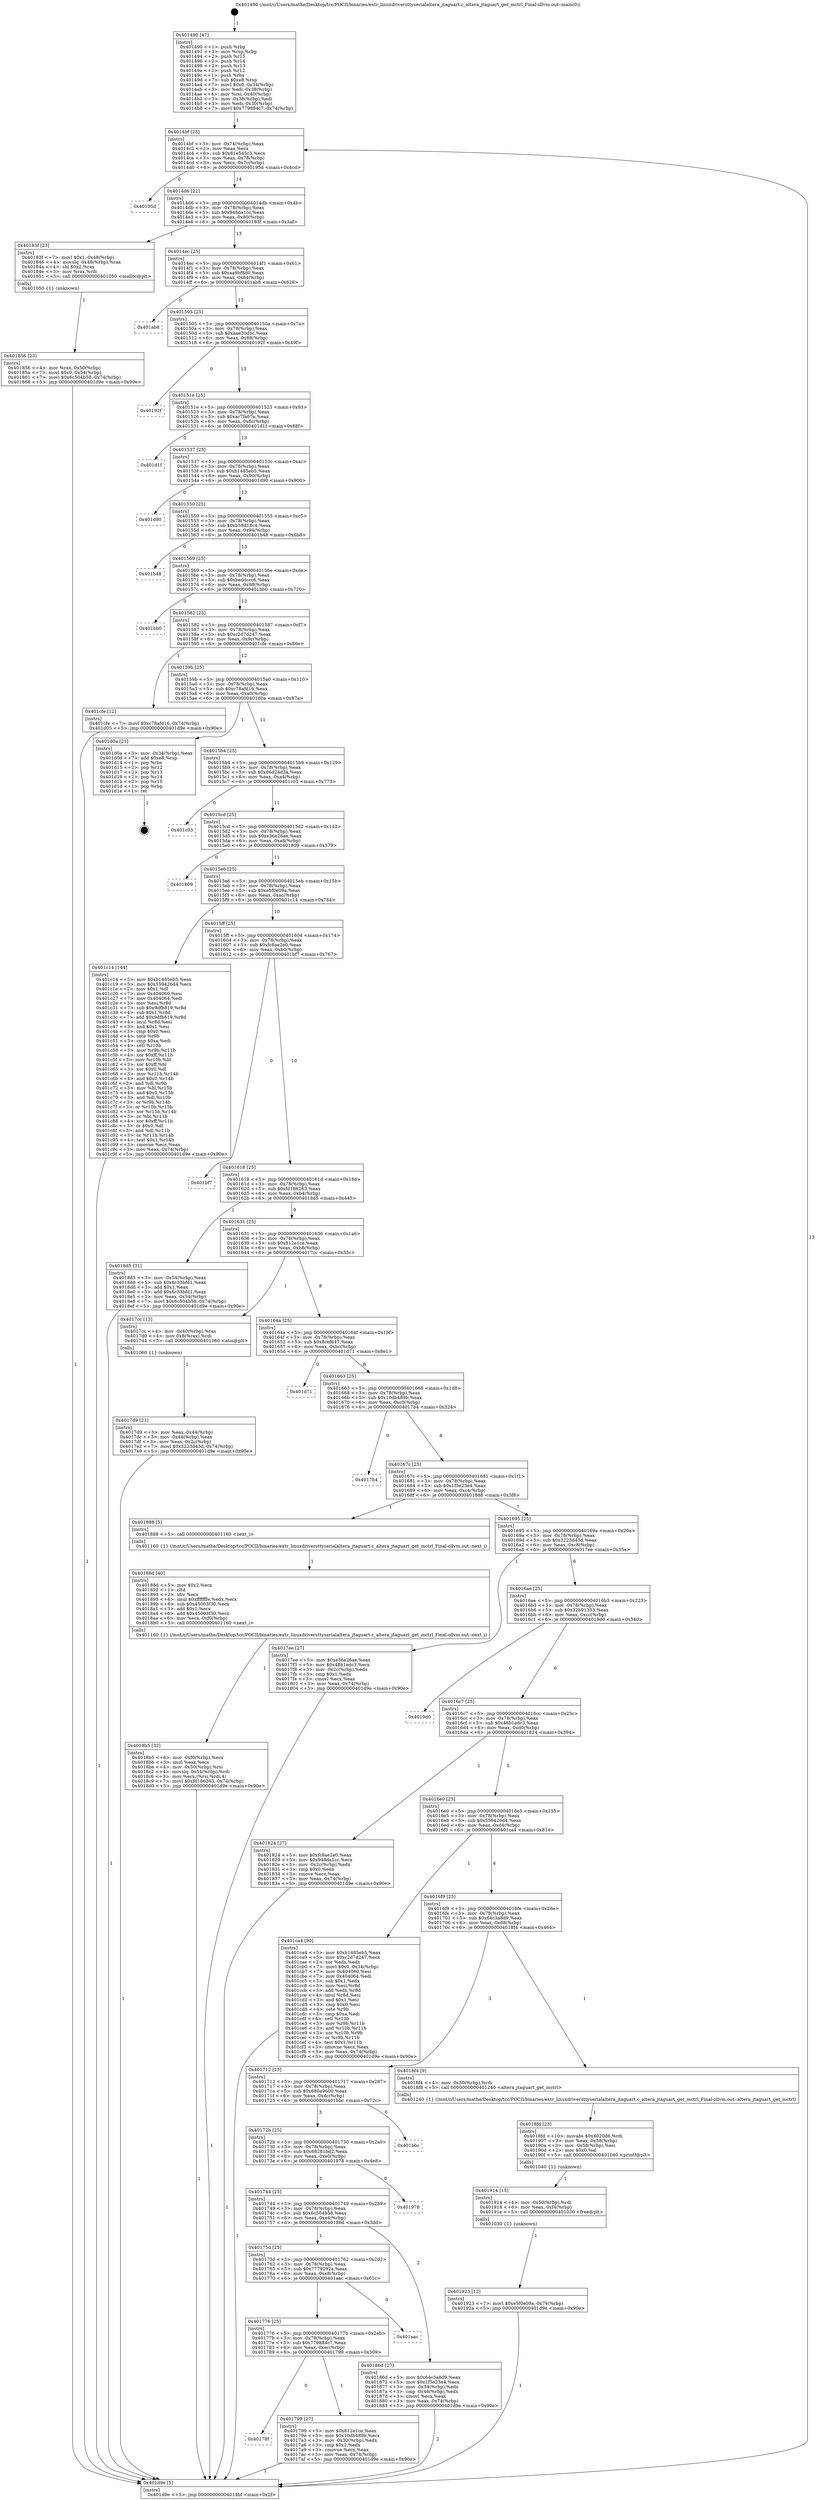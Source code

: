 digraph "0x401490" {
  label = "0x401490 (/mnt/c/Users/mathe/Desktop/tcc/POCII/binaries/extr_linuxdriversttyserialaltera_jtaguart.c_altera_jtaguart_get_mctrl_Final-ollvm.out::main(0))"
  labelloc = "t"
  node[shape=record]

  Entry [label="",width=0.3,height=0.3,shape=circle,fillcolor=black,style=filled]
  "0x4014bf" [label="{
     0x4014bf [23]\l
     | [instrs]\l
     &nbsp;&nbsp;0x4014bf \<+3\>: mov -0x74(%rbp),%eax\l
     &nbsp;&nbsp;0x4014c2 \<+2\>: mov %eax,%ecx\l
     &nbsp;&nbsp;0x4014c4 \<+6\>: sub $0x81e545c3,%ecx\l
     &nbsp;&nbsp;0x4014ca \<+3\>: mov %eax,-0x78(%rbp)\l
     &nbsp;&nbsp;0x4014cd \<+3\>: mov %ecx,-0x7c(%rbp)\l
     &nbsp;&nbsp;0x4014d0 \<+6\>: je 000000000040195d \<main+0x4cd\>\l
  }"]
  "0x40195d" [label="{
     0x40195d\l
  }", style=dashed]
  "0x4014d6" [label="{
     0x4014d6 [22]\l
     | [instrs]\l
     &nbsp;&nbsp;0x4014d6 \<+5\>: jmp 00000000004014db \<main+0x4b\>\l
     &nbsp;&nbsp;0x4014db \<+3\>: mov -0x78(%rbp),%eax\l
     &nbsp;&nbsp;0x4014de \<+5\>: sub $0x948da1cc,%eax\l
     &nbsp;&nbsp;0x4014e3 \<+3\>: mov %eax,-0x80(%rbp)\l
     &nbsp;&nbsp;0x4014e6 \<+6\>: je 000000000040183f \<main+0x3af\>\l
  }"]
  Exit [label="",width=0.3,height=0.3,shape=circle,fillcolor=black,style=filled,peripheries=2]
  "0x40183f" [label="{
     0x40183f [23]\l
     | [instrs]\l
     &nbsp;&nbsp;0x40183f \<+7\>: movl $0x1,-0x48(%rbp)\l
     &nbsp;&nbsp;0x401846 \<+4\>: movslq -0x48(%rbp),%rax\l
     &nbsp;&nbsp;0x40184a \<+4\>: shl $0x2,%rax\l
     &nbsp;&nbsp;0x40184e \<+3\>: mov %rax,%rdi\l
     &nbsp;&nbsp;0x401851 \<+5\>: call 0000000000401050 \<malloc@plt\>\l
     | [calls]\l
     &nbsp;&nbsp;0x401050 \{1\} (unknown)\l
  }"]
  "0x4014ec" [label="{
     0x4014ec [25]\l
     | [instrs]\l
     &nbsp;&nbsp;0x4014ec \<+5\>: jmp 00000000004014f1 \<main+0x61\>\l
     &nbsp;&nbsp;0x4014f1 \<+3\>: mov -0x78(%rbp),%eax\l
     &nbsp;&nbsp;0x4014f4 \<+5\>: sub $0xaa9bf8d0,%eax\l
     &nbsp;&nbsp;0x4014f9 \<+6\>: mov %eax,-0x84(%rbp)\l
     &nbsp;&nbsp;0x4014ff \<+6\>: je 0000000000401ab8 \<main+0x628\>\l
  }"]
  "0x401923" [label="{
     0x401923 [12]\l
     | [instrs]\l
     &nbsp;&nbsp;0x401923 \<+7\>: movl $0xe5f0e09a,-0x74(%rbp)\l
     &nbsp;&nbsp;0x40192a \<+5\>: jmp 0000000000401d9e \<main+0x90e\>\l
  }"]
  "0x401ab8" [label="{
     0x401ab8\l
  }", style=dashed]
  "0x401505" [label="{
     0x401505 [25]\l
     | [instrs]\l
     &nbsp;&nbsp;0x401505 \<+5\>: jmp 000000000040150a \<main+0x7a\>\l
     &nbsp;&nbsp;0x40150a \<+3\>: mov -0x78(%rbp),%eax\l
     &nbsp;&nbsp;0x40150d \<+5\>: sub $0xaae20d3c,%eax\l
     &nbsp;&nbsp;0x401512 \<+6\>: mov %eax,-0x88(%rbp)\l
     &nbsp;&nbsp;0x401518 \<+6\>: je 000000000040192f \<main+0x49f\>\l
  }"]
  "0x401914" [label="{
     0x401914 [15]\l
     | [instrs]\l
     &nbsp;&nbsp;0x401914 \<+4\>: mov -0x50(%rbp),%rdi\l
     &nbsp;&nbsp;0x401918 \<+6\>: mov %eax,-0xf4(%rbp)\l
     &nbsp;&nbsp;0x40191e \<+5\>: call 0000000000401030 \<free@plt\>\l
     | [calls]\l
     &nbsp;&nbsp;0x401030 \{1\} (unknown)\l
  }"]
  "0x40192f" [label="{
     0x40192f\l
  }", style=dashed]
  "0x40151e" [label="{
     0x40151e [25]\l
     | [instrs]\l
     &nbsp;&nbsp;0x40151e \<+5\>: jmp 0000000000401523 \<main+0x93\>\l
     &nbsp;&nbsp;0x401523 \<+3\>: mov -0x78(%rbp),%eax\l
     &nbsp;&nbsp;0x401526 \<+5\>: sub $0xac7fa67e,%eax\l
     &nbsp;&nbsp;0x40152b \<+6\>: mov %eax,-0x8c(%rbp)\l
     &nbsp;&nbsp;0x401531 \<+6\>: je 0000000000401d1f \<main+0x88f\>\l
  }"]
  "0x4018fd" [label="{
     0x4018fd [23]\l
     | [instrs]\l
     &nbsp;&nbsp;0x4018fd \<+10\>: movabs $0x4020d6,%rdi\l
     &nbsp;&nbsp;0x401907 \<+3\>: mov %eax,-0x58(%rbp)\l
     &nbsp;&nbsp;0x40190a \<+3\>: mov -0x58(%rbp),%esi\l
     &nbsp;&nbsp;0x40190d \<+2\>: mov $0x0,%al\l
     &nbsp;&nbsp;0x40190f \<+5\>: call 0000000000401040 \<printf@plt\>\l
     | [calls]\l
     &nbsp;&nbsp;0x401040 \{1\} (unknown)\l
  }"]
  "0x401d1f" [label="{
     0x401d1f\l
  }", style=dashed]
  "0x401537" [label="{
     0x401537 [25]\l
     | [instrs]\l
     &nbsp;&nbsp;0x401537 \<+5\>: jmp 000000000040153c \<main+0xac\>\l
     &nbsp;&nbsp;0x40153c \<+3\>: mov -0x78(%rbp),%eax\l
     &nbsp;&nbsp;0x40153f \<+5\>: sub $0xb1485eb5,%eax\l
     &nbsp;&nbsp;0x401544 \<+6\>: mov %eax,-0x90(%rbp)\l
     &nbsp;&nbsp;0x40154a \<+6\>: je 0000000000401d90 \<main+0x900\>\l
  }"]
  "0x4018b5" [label="{
     0x4018b5 [32]\l
     | [instrs]\l
     &nbsp;&nbsp;0x4018b5 \<+6\>: mov -0xf0(%rbp),%ecx\l
     &nbsp;&nbsp;0x4018bb \<+3\>: imul %eax,%ecx\l
     &nbsp;&nbsp;0x4018be \<+4\>: mov -0x50(%rbp),%rsi\l
     &nbsp;&nbsp;0x4018c2 \<+4\>: movslq -0x54(%rbp),%rdi\l
     &nbsp;&nbsp;0x4018c6 \<+3\>: mov %ecx,(%rsi,%rdi,4)\l
     &nbsp;&nbsp;0x4018c9 \<+7\>: movl $0xfd186263,-0x74(%rbp)\l
     &nbsp;&nbsp;0x4018d0 \<+5\>: jmp 0000000000401d9e \<main+0x90e\>\l
  }"]
  "0x401d90" [label="{
     0x401d90\l
  }", style=dashed]
  "0x401550" [label="{
     0x401550 [25]\l
     | [instrs]\l
     &nbsp;&nbsp;0x401550 \<+5\>: jmp 0000000000401555 \<main+0xc5\>\l
     &nbsp;&nbsp;0x401555 \<+3\>: mov -0x78(%rbp),%eax\l
     &nbsp;&nbsp;0x401558 \<+5\>: sub $0xb58d18c4,%eax\l
     &nbsp;&nbsp;0x40155d \<+6\>: mov %eax,-0x94(%rbp)\l
     &nbsp;&nbsp;0x401563 \<+6\>: je 0000000000401b48 \<main+0x6b8\>\l
  }"]
  "0x40188d" [label="{
     0x40188d [40]\l
     | [instrs]\l
     &nbsp;&nbsp;0x40188d \<+5\>: mov $0x2,%ecx\l
     &nbsp;&nbsp;0x401892 \<+1\>: cltd\l
     &nbsp;&nbsp;0x401893 \<+2\>: idiv %ecx\l
     &nbsp;&nbsp;0x401895 \<+6\>: imul $0xfffffffe,%edx,%ecx\l
     &nbsp;&nbsp;0x40189b \<+6\>: sub $0x45003f30,%ecx\l
     &nbsp;&nbsp;0x4018a1 \<+3\>: add $0x1,%ecx\l
     &nbsp;&nbsp;0x4018a4 \<+6\>: add $0x45003f30,%ecx\l
     &nbsp;&nbsp;0x4018aa \<+6\>: mov %ecx,-0xf0(%rbp)\l
     &nbsp;&nbsp;0x4018b0 \<+5\>: call 0000000000401160 \<next_i\>\l
     | [calls]\l
     &nbsp;&nbsp;0x401160 \{1\} (/mnt/c/Users/mathe/Desktop/tcc/POCII/binaries/extr_linuxdriversttyserialaltera_jtaguart.c_altera_jtaguart_get_mctrl_Final-ollvm.out::next_i)\l
  }"]
  "0x401b48" [label="{
     0x401b48\l
  }", style=dashed]
  "0x401569" [label="{
     0x401569 [25]\l
     | [instrs]\l
     &nbsp;&nbsp;0x401569 \<+5\>: jmp 000000000040156e \<main+0xde\>\l
     &nbsp;&nbsp;0x40156e \<+3\>: mov -0x78(%rbp),%eax\l
     &nbsp;&nbsp;0x401571 \<+5\>: sub $0xbeddccc6,%eax\l
     &nbsp;&nbsp;0x401576 \<+6\>: mov %eax,-0x98(%rbp)\l
     &nbsp;&nbsp;0x40157c \<+6\>: je 0000000000401bb0 \<main+0x720\>\l
  }"]
  "0x401856" [label="{
     0x401856 [23]\l
     | [instrs]\l
     &nbsp;&nbsp;0x401856 \<+4\>: mov %rax,-0x50(%rbp)\l
     &nbsp;&nbsp;0x40185a \<+7\>: movl $0x0,-0x54(%rbp)\l
     &nbsp;&nbsp;0x401861 \<+7\>: movl $0x6c504b58,-0x74(%rbp)\l
     &nbsp;&nbsp;0x401868 \<+5\>: jmp 0000000000401d9e \<main+0x90e\>\l
  }"]
  "0x401bb0" [label="{
     0x401bb0\l
  }", style=dashed]
  "0x401582" [label="{
     0x401582 [25]\l
     | [instrs]\l
     &nbsp;&nbsp;0x401582 \<+5\>: jmp 0000000000401587 \<main+0xf7\>\l
     &nbsp;&nbsp;0x401587 \<+3\>: mov -0x78(%rbp),%eax\l
     &nbsp;&nbsp;0x40158a \<+5\>: sub $0xc2d7d247,%eax\l
     &nbsp;&nbsp;0x40158f \<+6\>: mov %eax,-0x9c(%rbp)\l
     &nbsp;&nbsp;0x401595 \<+6\>: je 0000000000401cfe \<main+0x86e\>\l
  }"]
  "0x4017d9" [label="{
     0x4017d9 [21]\l
     | [instrs]\l
     &nbsp;&nbsp;0x4017d9 \<+3\>: mov %eax,-0x44(%rbp)\l
     &nbsp;&nbsp;0x4017dc \<+3\>: mov -0x44(%rbp),%eax\l
     &nbsp;&nbsp;0x4017df \<+3\>: mov %eax,-0x2c(%rbp)\l
     &nbsp;&nbsp;0x4017e2 \<+7\>: movl $0x3223d43d,-0x74(%rbp)\l
     &nbsp;&nbsp;0x4017e9 \<+5\>: jmp 0000000000401d9e \<main+0x90e\>\l
  }"]
  "0x401cfe" [label="{
     0x401cfe [12]\l
     | [instrs]\l
     &nbsp;&nbsp;0x401cfe \<+7\>: movl $0xc78afd16,-0x74(%rbp)\l
     &nbsp;&nbsp;0x401d05 \<+5\>: jmp 0000000000401d9e \<main+0x90e\>\l
  }"]
  "0x40159b" [label="{
     0x40159b [25]\l
     | [instrs]\l
     &nbsp;&nbsp;0x40159b \<+5\>: jmp 00000000004015a0 \<main+0x110\>\l
     &nbsp;&nbsp;0x4015a0 \<+3\>: mov -0x78(%rbp),%eax\l
     &nbsp;&nbsp;0x4015a3 \<+5\>: sub $0xc78afd16,%eax\l
     &nbsp;&nbsp;0x4015a8 \<+6\>: mov %eax,-0xa0(%rbp)\l
     &nbsp;&nbsp;0x4015ae \<+6\>: je 0000000000401d0a \<main+0x87a\>\l
  }"]
  "0x401490" [label="{
     0x401490 [47]\l
     | [instrs]\l
     &nbsp;&nbsp;0x401490 \<+1\>: push %rbp\l
     &nbsp;&nbsp;0x401491 \<+3\>: mov %rsp,%rbp\l
     &nbsp;&nbsp;0x401494 \<+2\>: push %r15\l
     &nbsp;&nbsp;0x401496 \<+2\>: push %r14\l
     &nbsp;&nbsp;0x401498 \<+2\>: push %r13\l
     &nbsp;&nbsp;0x40149a \<+2\>: push %r12\l
     &nbsp;&nbsp;0x40149c \<+1\>: push %rbx\l
     &nbsp;&nbsp;0x40149d \<+7\>: sub $0xe8,%rsp\l
     &nbsp;&nbsp;0x4014a4 \<+7\>: movl $0x0,-0x34(%rbp)\l
     &nbsp;&nbsp;0x4014ab \<+3\>: mov %edi,-0x38(%rbp)\l
     &nbsp;&nbsp;0x4014ae \<+4\>: mov %rsi,-0x40(%rbp)\l
     &nbsp;&nbsp;0x4014b2 \<+3\>: mov -0x38(%rbp),%edi\l
     &nbsp;&nbsp;0x4014b5 \<+3\>: mov %edi,-0x30(%rbp)\l
     &nbsp;&nbsp;0x4014b8 \<+7\>: movl $0x779884c7,-0x74(%rbp)\l
  }"]
  "0x401d0a" [label="{
     0x401d0a [21]\l
     | [instrs]\l
     &nbsp;&nbsp;0x401d0a \<+3\>: mov -0x34(%rbp),%eax\l
     &nbsp;&nbsp;0x401d0d \<+7\>: add $0xe8,%rsp\l
     &nbsp;&nbsp;0x401d14 \<+1\>: pop %rbx\l
     &nbsp;&nbsp;0x401d15 \<+2\>: pop %r12\l
     &nbsp;&nbsp;0x401d17 \<+2\>: pop %r13\l
     &nbsp;&nbsp;0x401d19 \<+2\>: pop %r14\l
     &nbsp;&nbsp;0x401d1b \<+2\>: pop %r15\l
     &nbsp;&nbsp;0x401d1d \<+1\>: pop %rbp\l
     &nbsp;&nbsp;0x401d1e \<+1\>: ret\l
  }"]
  "0x4015b4" [label="{
     0x4015b4 [25]\l
     | [instrs]\l
     &nbsp;&nbsp;0x4015b4 \<+5\>: jmp 00000000004015b9 \<main+0x129\>\l
     &nbsp;&nbsp;0x4015b9 \<+3\>: mov -0x78(%rbp),%eax\l
     &nbsp;&nbsp;0x4015bc \<+5\>: sub $0xd6d24d3a,%eax\l
     &nbsp;&nbsp;0x4015c1 \<+6\>: mov %eax,-0xa4(%rbp)\l
     &nbsp;&nbsp;0x4015c7 \<+6\>: je 0000000000401c03 \<main+0x773\>\l
  }"]
  "0x401d9e" [label="{
     0x401d9e [5]\l
     | [instrs]\l
     &nbsp;&nbsp;0x401d9e \<+5\>: jmp 00000000004014bf \<main+0x2f\>\l
  }"]
  "0x401c03" [label="{
     0x401c03\l
  }", style=dashed]
  "0x4015cd" [label="{
     0x4015cd [25]\l
     | [instrs]\l
     &nbsp;&nbsp;0x4015cd \<+5\>: jmp 00000000004015d2 \<main+0x142\>\l
     &nbsp;&nbsp;0x4015d2 \<+3\>: mov -0x78(%rbp),%eax\l
     &nbsp;&nbsp;0x4015d5 \<+5\>: sub $0xe36e26ae,%eax\l
     &nbsp;&nbsp;0x4015da \<+6\>: mov %eax,-0xa8(%rbp)\l
     &nbsp;&nbsp;0x4015e0 \<+6\>: je 0000000000401809 \<main+0x379\>\l
  }"]
  "0x40178f" [label="{
     0x40178f\l
  }", style=dashed]
  "0x401809" [label="{
     0x401809\l
  }", style=dashed]
  "0x4015e6" [label="{
     0x4015e6 [25]\l
     | [instrs]\l
     &nbsp;&nbsp;0x4015e6 \<+5\>: jmp 00000000004015eb \<main+0x15b\>\l
     &nbsp;&nbsp;0x4015eb \<+3\>: mov -0x78(%rbp),%eax\l
     &nbsp;&nbsp;0x4015ee \<+5\>: sub $0xe5f0e09a,%eax\l
     &nbsp;&nbsp;0x4015f3 \<+6\>: mov %eax,-0xac(%rbp)\l
     &nbsp;&nbsp;0x4015f9 \<+6\>: je 0000000000401c14 \<main+0x784\>\l
  }"]
  "0x401799" [label="{
     0x401799 [27]\l
     | [instrs]\l
     &nbsp;&nbsp;0x401799 \<+5\>: mov $0x812e1ce,%eax\l
     &nbsp;&nbsp;0x40179e \<+5\>: mov $0x10db489b,%ecx\l
     &nbsp;&nbsp;0x4017a3 \<+3\>: mov -0x30(%rbp),%edx\l
     &nbsp;&nbsp;0x4017a6 \<+3\>: cmp $0x2,%edx\l
     &nbsp;&nbsp;0x4017a9 \<+3\>: cmovne %ecx,%eax\l
     &nbsp;&nbsp;0x4017ac \<+3\>: mov %eax,-0x74(%rbp)\l
     &nbsp;&nbsp;0x4017af \<+5\>: jmp 0000000000401d9e \<main+0x90e\>\l
  }"]
  "0x401c14" [label="{
     0x401c14 [144]\l
     | [instrs]\l
     &nbsp;&nbsp;0x401c14 \<+5\>: mov $0xb1485eb5,%eax\l
     &nbsp;&nbsp;0x401c19 \<+5\>: mov $0x559426d4,%ecx\l
     &nbsp;&nbsp;0x401c1e \<+2\>: mov $0x1,%dl\l
     &nbsp;&nbsp;0x401c20 \<+7\>: mov 0x404060,%esi\l
     &nbsp;&nbsp;0x401c27 \<+7\>: mov 0x404064,%edi\l
     &nbsp;&nbsp;0x401c2e \<+3\>: mov %esi,%r8d\l
     &nbsp;&nbsp;0x401c31 \<+7\>: sub $0x9dfb819,%r8d\l
     &nbsp;&nbsp;0x401c38 \<+4\>: sub $0x1,%r8d\l
     &nbsp;&nbsp;0x401c3c \<+7\>: add $0x9dfb819,%r8d\l
     &nbsp;&nbsp;0x401c43 \<+4\>: imul %r8d,%esi\l
     &nbsp;&nbsp;0x401c47 \<+3\>: and $0x1,%esi\l
     &nbsp;&nbsp;0x401c4a \<+3\>: cmp $0x0,%esi\l
     &nbsp;&nbsp;0x401c4d \<+4\>: sete %r9b\l
     &nbsp;&nbsp;0x401c51 \<+3\>: cmp $0xa,%edi\l
     &nbsp;&nbsp;0x401c54 \<+4\>: setl %r10b\l
     &nbsp;&nbsp;0x401c58 \<+3\>: mov %r9b,%r11b\l
     &nbsp;&nbsp;0x401c5b \<+4\>: xor $0xff,%r11b\l
     &nbsp;&nbsp;0x401c5f \<+3\>: mov %r10b,%bl\l
     &nbsp;&nbsp;0x401c62 \<+3\>: xor $0xff,%bl\l
     &nbsp;&nbsp;0x401c65 \<+3\>: xor $0x0,%dl\l
     &nbsp;&nbsp;0x401c68 \<+3\>: mov %r11b,%r14b\l
     &nbsp;&nbsp;0x401c6b \<+4\>: and $0x0,%r14b\l
     &nbsp;&nbsp;0x401c6f \<+3\>: and %dl,%r9b\l
     &nbsp;&nbsp;0x401c72 \<+3\>: mov %bl,%r15b\l
     &nbsp;&nbsp;0x401c75 \<+4\>: and $0x0,%r15b\l
     &nbsp;&nbsp;0x401c79 \<+3\>: and %dl,%r10b\l
     &nbsp;&nbsp;0x401c7c \<+3\>: or %r9b,%r14b\l
     &nbsp;&nbsp;0x401c7f \<+3\>: or %r10b,%r15b\l
     &nbsp;&nbsp;0x401c82 \<+3\>: xor %r15b,%r14b\l
     &nbsp;&nbsp;0x401c85 \<+3\>: or %bl,%r11b\l
     &nbsp;&nbsp;0x401c88 \<+4\>: xor $0xff,%r11b\l
     &nbsp;&nbsp;0x401c8c \<+3\>: or $0x0,%dl\l
     &nbsp;&nbsp;0x401c8f \<+3\>: and %dl,%r11b\l
     &nbsp;&nbsp;0x401c92 \<+3\>: or %r11b,%r14b\l
     &nbsp;&nbsp;0x401c95 \<+4\>: test $0x1,%r14b\l
     &nbsp;&nbsp;0x401c99 \<+3\>: cmovne %ecx,%eax\l
     &nbsp;&nbsp;0x401c9c \<+3\>: mov %eax,-0x74(%rbp)\l
     &nbsp;&nbsp;0x401c9f \<+5\>: jmp 0000000000401d9e \<main+0x90e\>\l
  }"]
  "0x4015ff" [label="{
     0x4015ff [25]\l
     | [instrs]\l
     &nbsp;&nbsp;0x4015ff \<+5\>: jmp 0000000000401604 \<main+0x174\>\l
     &nbsp;&nbsp;0x401604 \<+3\>: mov -0x78(%rbp),%eax\l
     &nbsp;&nbsp;0x401607 \<+5\>: sub $0xfc8ae2e0,%eax\l
     &nbsp;&nbsp;0x40160c \<+6\>: mov %eax,-0xb0(%rbp)\l
     &nbsp;&nbsp;0x401612 \<+6\>: je 0000000000401bf7 \<main+0x767\>\l
  }"]
  "0x401776" [label="{
     0x401776 [25]\l
     | [instrs]\l
     &nbsp;&nbsp;0x401776 \<+5\>: jmp 000000000040177b \<main+0x2eb\>\l
     &nbsp;&nbsp;0x40177b \<+3\>: mov -0x78(%rbp),%eax\l
     &nbsp;&nbsp;0x40177e \<+5\>: sub $0x779884c7,%eax\l
     &nbsp;&nbsp;0x401783 \<+6\>: mov %eax,-0xec(%rbp)\l
     &nbsp;&nbsp;0x401789 \<+6\>: je 0000000000401799 \<main+0x309\>\l
  }"]
  "0x401bf7" [label="{
     0x401bf7\l
  }", style=dashed]
  "0x401618" [label="{
     0x401618 [25]\l
     | [instrs]\l
     &nbsp;&nbsp;0x401618 \<+5\>: jmp 000000000040161d \<main+0x18d\>\l
     &nbsp;&nbsp;0x40161d \<+3\>: mov -0x78(%rbp),%eax\l
     &nbsp;&nbsp;0x401620 \<+5\>: sub $0xfd186263,%eax\l
     &nbsp;&nbsp;0x401625 \<+6\>: mov %eax,-0xb4(%rbp)\l
     &nbsp;&nbsp;0x40162b \<+6\>: je 00000000004018d5 \<main+0x445\>\l
  }"]
  "0x401aac" [label="{
     0x401aac\l
  }", style=dashed]
  "0x4018d5" [label="{
     0x4018d5 [31]\l
     | [instrs]\l
     &nbsp;&nbsp;0x4018d5 \<+3\>: mov -0x54(%rbp),%eax\l
     &nbsp;&nbsp;0x4018d8 \<+5\>: sub $0x6c33bfd1,%eax\l
     &nbsp;&nbsp;0x4018dd \<+3\>: add $0x1,%eax\l
     &nbsp;&nbsp;0x4018e0 \<+5\>: add $0x6c33bfd1,%eax\l
     &nbsp;&nbsp;0x4018e5 \<+3\>: mov %eax,-0x54(%rbp)\l
     &nbsp;&nbsp;0x4018e8 \<+7\>: movl $0x6c504b58,-0x74(%rbp)\l
     &nbsp;&nbsp;0x4018ef \<+5\>: jmp 0000000000401d9e \<main+0x90e\>\l
  }"]
  "0x401631" [label="{
     0x401631 [25]\l
     | [instrs]\l
     &nbsp;&nbsp;0x401631 \<+5\>: jmp 0000000000401636 \<main+0x1a6\>\l
     &nbsp;&nbsp;0x401636 \<+3\>: mov -0x78(%rbp),%eax\l
     &nbsp;&nbsp;0x401639 \<+5\>: sub $0x812e1ce,%eax\l
     &nbsp;&nbsp;0x40163e \<+6\>: mov %eax,-0xb8(%rbp)\l
     &nbsp;&nbsp;0x401644 \<+6\>: je 00000000004017cc \<main+0x33c\>\l
  }"]
  "0x40175d" [label="{
     0x40175d [25]\l
     | [instrs]\l
     &nbsp;&nbsp;0x40175d \<+5\>: jmp 0000000000401762 \<main+0x2d2\>\l
     &nbsp;&nbsp;0x401762 \<+3\>: mov -0x78(%rbp),%eax\l
     &nbsp;&nbsp;0x401765 \<+5\>: sub $0x7779292a,%eax\l
     &nbsp;&nbsp;0x40176a \<+6\>: mov %eax,-0xe8(%rbp)\l
     &nbsp;&nbsp;0x401770 \<+6\>: je 0000000000401aac \<main+0x61c\>\l
  }"]
  "0x4017cc" [label="{
     0x4017cc [13]\l
     | [instrs]\l
     &nbsp;&nbsp;0x4017cc \<+4\>: mov -0x40(%rbp),%rax\l
     &nbsp;&nbsp;0x4017d0 \<+4\>: mov 0x8(%rax),%rdi\l
     &nbsp;&nbsp;0x4017d4 \<+5\>: call 0000000000401060 \<atoi@plt\>\l
     | [calls]\l
     &nbsp;&nbsp;0x401060 \{1\} (unknown)\l
  }"]
  "0x40164a" [label="{
     0x40164a [25]\l
     | [instrs]\l
     &nbsp;&nbsp;0x40164a \<+5\>: jmp 000000000040164f \<main+0x1bf\>\l
     &nbsp;&nbsp;0x40164f \<+3\>: mov -0x78(%rbp),%eax\l
     &nbsp;&nbsp;0x401652 \<+5\>: sub $0x8cef647,%eax\l
     &nbsp;&nbsp;0x401657 \<+6\>: mov %eax,-0xbc(%rbp)\l
     &nbsp;&nbsp;0x40165d \<+6\>: je 0000000000401d71 \<main+0x8e1\>\l
  }"]
  "0x40186d" [label="{
     0x40186d [27]\l
     | [instrs]\l
     &nbsp;&nbsp;0x40186d \<+5\>: mov $0x64c3a8d9,%eax\l
     &nbsp;&nbsp;0x401872 \<+5\>: mov $0x1f5e23e4,%ecx\l
     &nbsp;&nbsp;0x401877 \<+3\>: mov -0x54(%rbp),%edx\l
     &nbsp;&nbsp;0x40187a \<+3\>: cmp -0x48(%rbp),%edx\l
     &nbsp;&nbsp;0x40187d \<+3\>: cmovl %ecx,%eax\l
     &nbsp;&nbsp;0x401880 \<+3\>: mov %eax,-0x74(%rbp)\l
     &nbsp;&nbsp;0x401883 \<+5\>: jmp 0000000000401d9e \<main+0x90e\>\l
  }"]
  "0x401d71" [label="{
     0x401d71\l
  }", style=dashed]
  "0x401663" [label="{
     0x401663 [25]\l
     | [instrs]\l
     &nbsp;&nbsp;0x401663 \<+5\>: jmp 0000000000401668 \<main+0x1d8\>\l
     &nbsp;&nbsp;0x401668 \<+3\>: mov -0x78(%rbp),%eax\l
     &nbsp;&nbsp;0x40166b \<+5\>: sub $0x10db489b,%eax\l
     &nbsp;&nbsp;0x401670 \<+6\>: mov %eax,-0xc0(%rbp)\l
     &nbsp;&nbsp;0x401676 \<+6\>: je 00000000004017b4 \<main+0x324\>\l
  }"]
  "0x401744" [label="{
     0x401744 [25]\l
     | [instrs]\l
     &nbsp;&nbsp;0x401744 \<+5\>: jmp 0000000000401749 \<main+0x2b9\>\l
     &nbsp;&nbsp;0x401749 \<+3\>: mov -0x78(%rbp),%eax\l
     &nbsp;&nbsp;0x40174c \<+5\>: sub $0x6c504b58,%eax\l
     &nbsp;&nbsp;0x401751 \<+6\>: mov %eax,-0xe4(%rbp)\l
     &nbsp;&nbsp;0x401757 \<+6\>: je 000000000040186d \<main+0x3dd\>\l
  }"]
  "0x4017b4" [label="{
     0x4017b4\l
  }", style=dashed]
  "0x40167c" [label="{
     0x40167c [25]\l
     | [instrs]\l
     &nbsp;&nbsp;0x40167c \<+5\>: jmp 0000000000401681 \<main+0x1f1\>\l
     &nbsp;&nbsp;0x401681 \<+3\>: mov -0x78(%rbp),%eax\l
     &nbsp;&nbsp;0x401684 \<+5\>: sub $0x1f5e23e4,%eax\l
     &nbsp;&nbsp;0x401689 \<+6\>: mov %eax,-0xc4(%rbp)\l
     &nbsp;&nbsp;0x40168f \<+6\>: je 0000000000401888 \<main+0x3f8\>\l
  }"]
  "0x401978" [label="{
     0x401978\l
  }", style=dashed]
  "0x401888" [label="{
     0x401888 [5]\l
     | [instrs]\l
     &nbsp;&nbsp;0x401888 \<+5\>: call 0000000000401160 \<next_i\>\l
     | [calls]\l
     &nbsp;&nbsp;0x401160 \{1\} (/mnt/c/Users/mathe/Desktop/tcc/POCII/binaries/extr_linuxdriversttyserialaltera_jtaguart.c_altera_jtaguart_get_mctrl_Final-ollvm.out::next_i)\l
  }"]
  "0x401695" [label="{
     0x401695 [25]\l
     | [instrs]\l
     &nbsp;&nbsp;0x401695 \<+5\>: jmp 000000000040169a \<main+0x20a\>\l
     &nbsp;&nbsp;0x40169a \<+3\>: mov -0x78(%rbp),%eax\l
     &nbsp;&nbsp;0x40169d \<+5\>: sub $0x3223d43d,%eax\l
     &nbsp;&nbsp;0x4016a2 \<+6\>: mov %eax,-0xc8(%rbp)\l
     &nbsp;&nbsp;0x4016a8 \<+6\>: je 00000000004017ee \<main+0x35e\>\l
  }"]
  "0x40172b" [label="{
     0x40172b [25]\l
     | [instrs]\l
     &nbsp;&nbsp;0x40172b \<+5\>: jmp 0000000000401730 \<main+0x2a0\>\l
     &nbsp;&nbsp;0x401730 \<+3\>: mov -0x78(%rbp),%eax\l
     &nbsp;&nbsp;0x401733 \<+5\>: sub $0x68281bd2,%eax\l
     &nbsp;&nbsp;0x401738 \<+6\>: mov %eax,-0xe0(%rbp)\l
     &nbsp;&nbsp;0x40173e \<+6\>: je 0000000000401978 \<main+0x4e8\>\l
  }"]
  "0x4017ee" [label="{
     0x4017ee [27]\l
     | [instrs]\l
     &nbsp;&nbsp;0x4017ee \<+5\>: mov $0xe36e26ae,%eax\l
     &nbsp;&nbsp;0x4017f3 \<+5\>: mov $0x48b1edc3,%ecx\l
     &nbsp;&nbsp;0x4017f8 \<+3\>: mov -0x2c(%rbp),%edx\l
     &nbsp;&nbsp;0x4017fb \<+3\>: cmp $0x1,%edx\l
     &nbsp;&nbsp;0x4017fe \<+3\>: cmovl %ecx,%eax\l
     &nbsp;&nbsp;0x401801 \<+3\>: mov %eax,-0x74(%rbp)\l
     &nbsp;&nbsp;0x401804 \<+5\>: jmp 0000000000401d9e \<main+0x90e\>\l
  }"]
  "0x4016ae" [label="{
     0x4016ae [25]\l
     | [instrs]\l
     &nbsp;&nbsp;0x4016ae \<+5\>: jmp 00000000004016b3 \<main+0x223\>\l
     &nbsp;&nbsp;0x4016b3 \<+3\>: mov -0x78(%rbp),%eax\l
     &nbsp;&nbsp;0x4016b6 \<+5\>: sub $0x32b91353,%eax\l
     &nbsp;&nbsp;0x4016bb \<+6\>: mov %eax,-0xcc(%rbp)\l
     &nbsp;&nbsp;0x4016c1 \<+6\>: je 00000000004019d0 \<main+0x540\>\l
  }"]
  "0x401bbc" [label="{
     0x401bbc\l
  }", style=dashed]
  "0x4019d0" [label="{
     0x4019d0\l
  }", style=dashed]
  "0x4016c7" [label="{
     0x4016c7 [25]\l
     | [instrs]\l
     &nbsp;&nbsp;0x4016c7 \<+5\>: jmp 00000000004016cc \<main+0x23c\>\l
     &nbsp;&nbsp;0x4016cc \<+3\>: mov -0x78(%rbp),%eax\l
     &nbsp;&nbsp;0x4016cf \<+5\>: sub $0x48b1edc3,%eax\l
     &nbsp;&nbsp;0x4016d4 \<+6\>: mov %eax,-0xd0(%rbp)\l
     &nbsp;&nbsp;0x4016da \<+6\>: je 0000000000401824 \<main+0x394\>\l
  }"]
  "0x401712" [label="{
     0x401712 [25]\l
     | [instrs]\l
     &nbsp;&nbsp;0x401712 \<+5\>: jmp 0000000000401717 \<main+0x287\>\l
     &nbsp;&nbsp;0x401717 \<+3\>: mov -0x78(%rbp),%eax\l
     &nbsp;&nbsp;0x40171a \<+5\>: sub $0x680a9600,%eax\l
     &nbsp;&nbsp;0x40171f \<+6\>: mov %eax,-0xdc(%rbp)\l
     &nbsp;&nbsp;0x401725 \<+6\>: je 0000000000401bbc \<main+0x72c\>\l
  }"]
  "0x401824" [label="{
     0x401824 [27]\l
     | [instrs]\l
     &nbsp;&nbsp;0x401824 \<+5\>: mov $0xfc8ae2e0,%eax\l
     &nbsp;&nbsp;0x401829 \<+5\>: mov $0x948da1cc,%ecx\l
     &nbsp;&nbsp;0x40182e \<+3\>: mov -0x2c(%rbp),%edx\l
     &nbsp;&nbsp;0x401831 \<+3\>: cmp $0x0,%edx\l
     &nbsp;&nbsp;0x401834 \<+3\>: cmove %ecx,%eax\l
     &nbsp;&nbsp;0x401837 \<+3\>: mov %eax,-0x74(%rbp)\l
     &nbsp;&nbsp;0x40183a \<+5\>: jmp 0000000000401d9e \<main+0x90e\>\l
  }"]
  "0x4016e0" [label="{
     0x4016e0 [25]\l
     | [instrs]\l
     &nbsp;&nbsp;0x4016e0 \<+5\>: jmp 00000000004016e5 \<main+0x255\>\l
     &nbsp;&nbsp;0x4016e5 \<+3\>: mov -0x78(%rbp),%eax\l
     &nbsp;&nbsp;0x4016e8 \<+5\>: sub $0x559426d4,%eax\l
     &nbsp;&nbsp;0x4016ed \<+6\>: mov %eax,-0xd4(%rbp)\l
     &nbsp;&nbsp;0x4016f3 \<+6\>: je 0000000000401ca4 \<main+0x814\>\l
  }"]
  "0x4018f4" [label="{
     0x4018f4 [9]\l
     | [instrs]\l
     &nbsp;&nbsp;0x4018f4 \<+4\>: mov -0x50(%rbp),%rdi\l
     &nbsp;&nbsp;0x4018f8 \<+5\>: call 0000000000401240 \<altera_jtaguart_get_mctrl\>\l
     | [calls]\l
     &nbsp;&nbsp;0x401240 \{1\} (/mnt/c/Users/mathe/Desktop/tcc/POCII/binaries/extr_linuxdriversttyserialaltera_jtaguart.c_altera_jtaguart_get_mctrl_Final-ollvm.out::altera_jtaguart_get_mctrl)\l
  }"]
  "0x401ca4" [label="{
     0x401ca4 [90]\l
     | [instrs]\l
     &nbsp;&nbsp;0x401ca4 \<+5\>: mov $0xb1485eb5,%eax\l
     &nbsp;&nbsp;0x401ca9 \<+5\>: mov $0xc2d7d247,%ecx\l
     &nbsp;&nbsp;0x401cae \<+2\>: xor %edx,%edx\l
     &nbsp;&nbsp;0x401cb0 \<+7\>: movl $0x0,-0x34(%rbp)\l
     &nbsp;&nbsp;0x401cb7 \<+7\>: mov 0x404060,%esi\l
     &nbsp;&nbsp;0x401cbe \<+7\>: mov 0x404064,%edi\l
     &nbsp;&nbsp;0x401cc5 \<+3\>: sub $0x1,%edx\l
     &nbsp;&nbsp;0x401cc8 \<+3\>: mov %esi,%r8d\l
     &nbsp;&nbsp;0x401ccb \<+3\>: add %edx,%r8d\l
     &nbsp;&nbsp;0x401cce \<+4\>: imul %r8d,%esi\l
     &nbsp;&nbsp;0x401cd2 \<+3\>: and $0x1,%esi\l
     &nbsp;&nbsp;0x401cd5 \<+3\>: cmp $0x0,%esi\l
     &nbsp;&nbsp;0x401cd8 \<+4\>: sete %r9b\l
     &nbsp;&nbsp;0x401cdc \<+3\>: cmp $0xa,%edi\l
     &nbsp;&nbsp;0x401cdf \<+4\>: setl %r10b\l
     &nbsp;&nbsp;0x401ce3 \<+3\>: mov %r9b,%r11b\l
     &nbsp;&nbsp;0x401ce6 \<+3\>: and %r10b,%r11b\l
     &nbsp;&nbsp;0x401ce9 \<+3\>: xor %r10b,%r9b\l
     &nbsp;&nbsp;0x401cec \<+3\>: or %r9b,%r11b\l
     &nbsp;&nbsp;0x401cef \<+4\>: test $0x1,%r11b\l
     &nbsp;&nbsp;0x401cf3 \<+3\>: cmovne %ecx,%eax\l
     &nbsp;&nbsp;0x401cf6 \<+3\>: mov %eax,-0x74(%rbp)\l
     &nbsp;&nbsp;0x401cf9 \<+5\>: jmp 0000000000401d9e \<main+0x90e\>\l
  }"]
  "0x4016f9" [label="{
     0x4016f9 [25]\l
     | [instrs]\l
     &nbsp;&nbsp;0x4016f9 \<+5\>: jmp 00000000004016fe \<main+0x26e\>\l
     &nbsp;&nbsp;0x4016fe \<+3\>: mov -0x78(%rbp),%eax\l
     &nbsp;&nbsp;0x401701 \<+5\>: sub $0x64c3a8d9,%eax\l
     &nbsp;&nbsp;0x401706 \<+6\>: mov %eax,-0xd8(%rbp)\l
     &nbsp;&nbsp;0x40170c \<+6\>: je 00000000004018f4 \<main+0x464\>\l
  }"]
  Entry -> "0x401490" [label=" 1"]
  "0x4014bf" -> "0x40195d" [label=" 0"]
  "0x4014bf" -> "0x4014d6" [label=" 14"]
  "0x401d0a" -> Exit [label=" 1"]
  "0x4014d6" -> "0x40183f" [label=" 1"]
  "0x4014d6" -> "0x4014ec" [label=" 13"]
  "0x401cfe" -> "0x401d9e" [label=" 1"]
  "0x4014ec" -> "0x401ab8" [label=" 0"]
  "0x4014ec" -> "0x401505" [label=" 13"]
  "0x401ca4" -> "0x401d9e" [label=" 1"]
  "0x401505" -> "0x40192f" [label=" 0"]
  "0x401505" -> "0x40151e" [label=" 13"]
  "0x401c14" -> "0x401d9e" [label=" 1"]
  "0x40151e" -> "0x401d1f" [label=" 0"]
  "0x40151e" -> "0x401537" [label=" 13"]
  "0x401923" -> "0x401d9e" [label=" 1"]
  "0x401537" -> "0x401d90" [label=" 0"]
  "0x401537" -> "0x401550" [label=" 13"]
  "0x401914" -> "0x401923" [label=" 1"]
  "0x401550" -> "0x401b48" [label=" 0"]
  "0x401550" -> "0x401569" [label=" 13"]
  "0x4018fd" -> "0x401914" [label=" 1"]
  "0x401569" -> "0x401bb0" [label=" 0"]
  "0x401569" -> "0x401582" [label=" 13"]
  "0x4018f4" -> "0x4018fd" [label=" 1"]
  "0x401582" -> "0x401cfe" [label=" 1"]
  "0x401582" -> "0x40159b" [label=" 12"]
  "0x4018d5" -> "0x401d9e" [label=" 1"]
  "0x40159b" -> "0x401d0a" [label=" 1"]
  "0x40159b" -> "0x4015b4" [label=" 11"]
  "0x4018b5" -> "0x401d9e" [label=" 1"]
  "0x4015b4" -> "0x401c03" [label=" 0"]
  "0x4015b4" -> "0x4015cd" [label=" 11"]
  "0x40188d" -> "0x4018b5" [label=" 1"]
  "0x4015cd" -> "0x401809" [label=" 0"]
  "0x4015cd" -> "0x4015e6" [label=" 11"]
  "0x401888" -> "0x40188d" [label=" 1"]
  "0x4015e6" -> "0x401c14" [label=" 1"]
  "0x4015e6" -> "0x4015ff" [label=" 10"]
  "0x40186d" -> "0x401d9e" [label=" 2"]
  "0x4015ff" -> "0x401bf7" [label=" 0"]
  "0x4015ff" -> "0x401618" [label=" 10"]
  "0x40183f" -> "0x401856" [label=" 1"]
  "0x401618" -> "0x4018d5" [label=" 1"]
  "0x401618" -> "0x401631" [label=" 9"]
  "0x401824" -> "0x401d9e" [label=" 1"]
  "0x401631" -> "0x4017cc" [label=" 1"]
  "0x401631" -> "0x40164a" [label=" 8"]
  "0x4017d9" -> "0x401d9e" [label=" 1"]
  "0x40164a" -> "0x401d71" [label=" 0"]
  "0x40164a" -> "0x401663" [label=" 8"]
  "0x4017cc" -> "0x4017d9" [label=" 1"]
  "0x401663" -> "0x4017b4" [label=" 0"]
  "0x401663" -> "0x40167c" [label=" 8"]
  "0x401490" -> "0x4014bf" [label=" 1"]
  "0x40167c" -> "0x401888" [label=" 1"]
  "0x40167c" -> "0x401695" [label=" 7"]
  "0x401799" -> "0x401d9e" [label=" 1"]
  "0x401695" -> "0x4017ee" [label=" 1"]
  "0x401695" -> "0x4016ae" [label=" 6"]
  "0x401776" -> "0x401799" [label=" 1"]
  "0x4016ae" -> "0x4019d0" [label=" 0"]
  "0x4016ae" -> "0x4016c7" [label=" 6"]
  "0x401856" -> "0x401d9e" [label=" 1"]
  "0x4016c7" -> "0x401824" [label=" 1"]
  "0x4016c7" -> "0x4016e0" [label=" 5"]
  "0x40175d" -> "0x401aac" [label=" 0"]
  "0x4016e0" -> "0x401ca4" [label=" 1"]
  "0x4016e0" -> "0x4016f9" [label=" 4"]
  "0x4017ee" -> "0x401d9e" [label=" 1"]
  "0x4016f9" -> "0x4018f4" [label=" 1"]
  "0x4016f9" -> "0x401712" [label=" 3"]
  "0x40175d" -> "0x401776" [label=" 1"]
  "0x401712" -> "0x401bbc" [label=" 0"]
  "0x401712" -> "0x40172b" [label=" 3"]
  "0x401776" -> "0x40178f" [label=" 0"]
  "0x40172b" -> "0x401978" [label=" 0"]
  "0x40172b" -> "0x401744" [label=" 3"]
  "0x401d9e" -> "0x4014bf" [label=" 13"]
  "0x401744" -> "0x40186d" [label=" 2"]
  "0x401744" -> "0x40175d" [label=" 1"]
}
